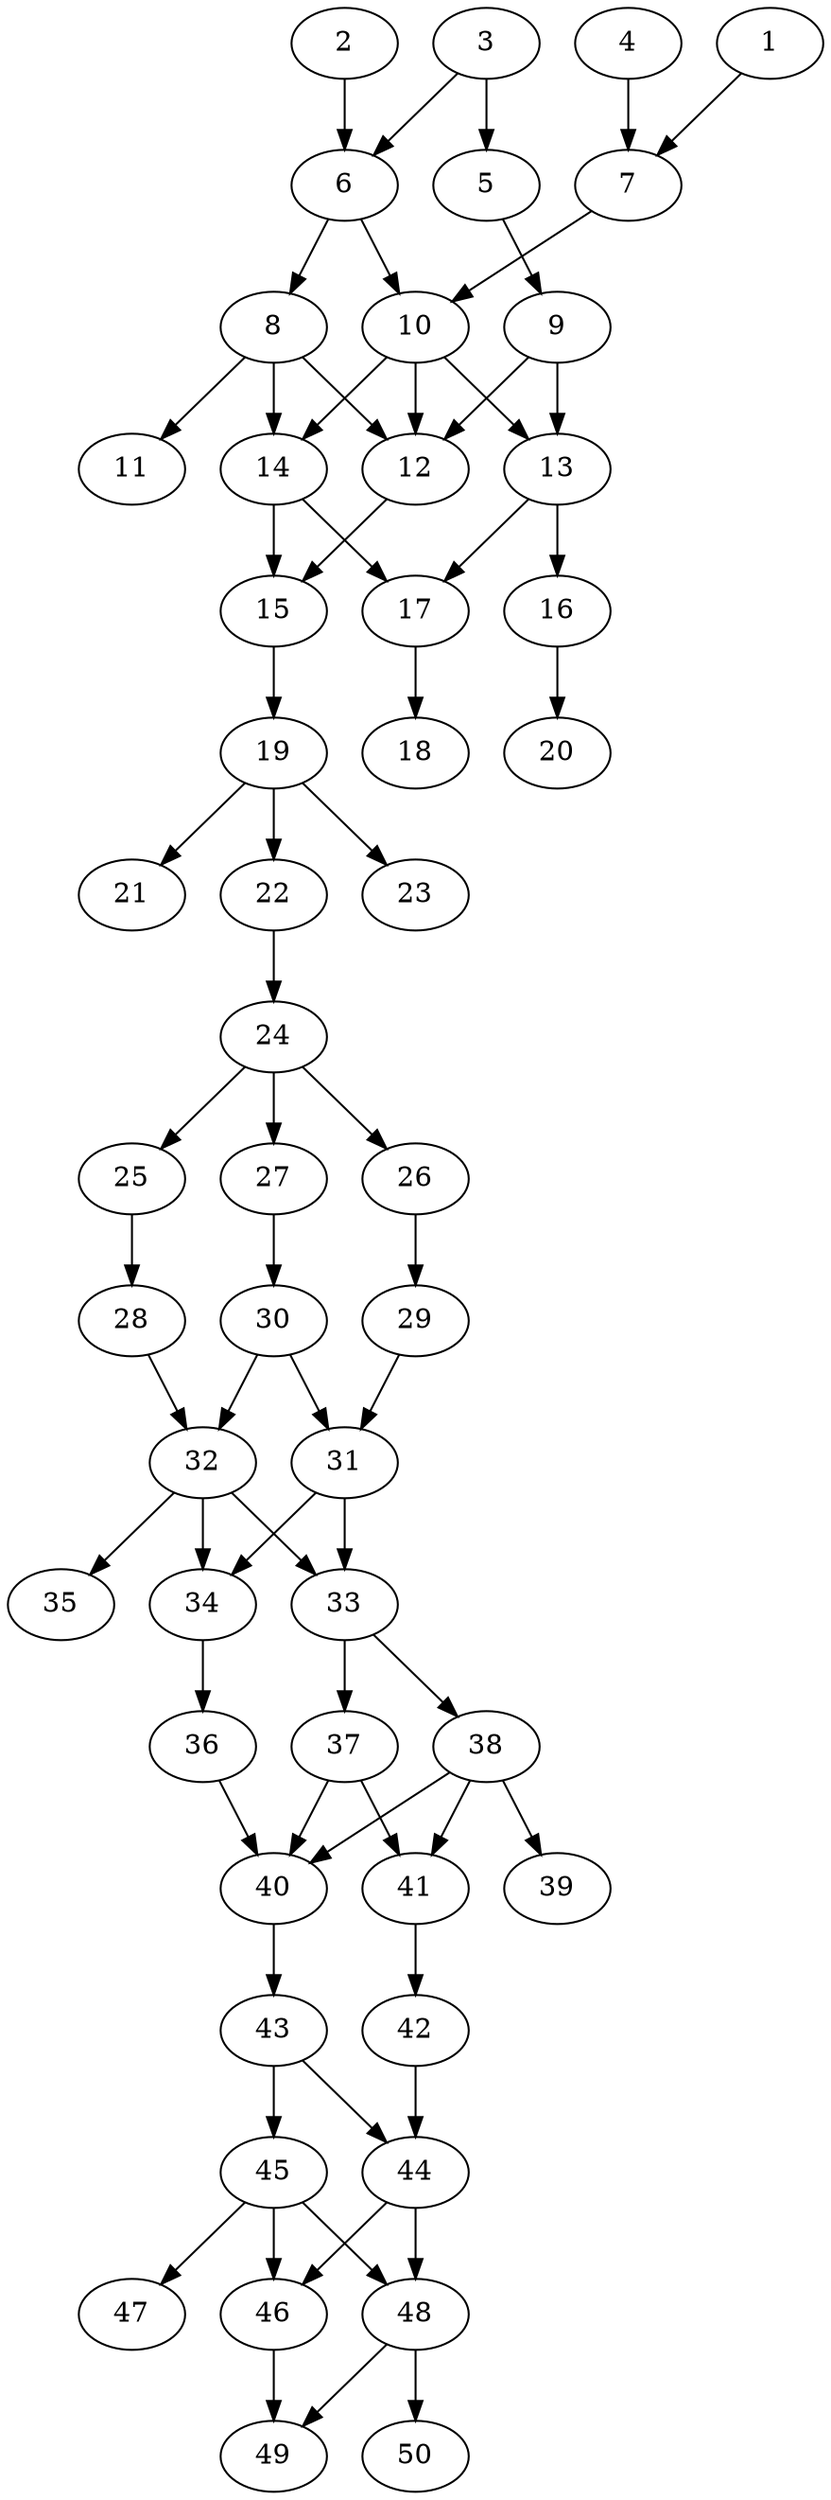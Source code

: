 // DAG automatically generated by daggen at Thu Oct  3 14:07:58 2019
// ./daggen --dot -n 50 --ccr 0.3 --fat 0.3 --regular 0.5 --density 0.7 --mindata 5242880 --maxdata 52428800 
digraph G {
  1 [size="89480533", alpha="0.00", expect_size="26844160"] 
  1 -> 7 [size ="26844160"]
  2 [size="32808960", alpha="0.03", expect_size="9842688"] 
  2 -> 6 [size ="9842688"]
  3 [size="106949973", alpha="0.03", expect_size="32084992"] 
  3 -> 5 [size ="32084992"]
  3 -> 6 [size ="32084992"]
  4 [size="78650027", alpha="0.08", expect_size="23595008"] 
  4 -> 7 [size ="23595008"]
  5 [size="169506133", alpha="0.19", expect_size="50851840"] 
  5 -> 9 [size ="50851840"]
  6 [size="143141547", alpha="0.13", expect_size="42942464"] 
  6 -> 8 [size ="42942464"]
  6 -> 10 [size ="42942464"]
  7 [size="70509227", alpha="0.16", expect_size="21152768"] 
  7 -> 10 [size ="21152768"]
  8 [size="160334507", alpha="0.03", expect_size="48100352"] 
  8 -> 11 [size ="48100352"]
  8 -> 12 [size ="48100352"]
  8 -> 14 [size ="48100352"]
  9 [size="111438507", alpha="0.18", expect_size="33431552"] 
  9 -> 12 [size ="33431552"]
  9 -> 13 [size ="33431552"]
  10 [size="162856960", alpha="0.14", expect_size="48857088"] 
  10 -> 12 [size ="48857088"]
  10 -> 13 [size ="48857088"]
  10 -> 14 [size ="48857088"]
  11 [size="105000960", alpha="0.05", expect_size="31500288"] 
  12 [size="105680213", alpha="0.09", expect_size="31704064"] 
  12 -> 15 [size ="31704064"]
  13 [size="131362133", alpha="0.16", expect_size="39408640"] 
  13 -> 16 [size ="39408640"]
  13 -> 17 [size ="39408640"]
  14 [size="153685333", alpha="0.18", expect_size="46105600"] 
  14 -> 15 [size ="46105600"]
  14 -> 17 [size ="46105600"]
  15 [size="63102293", alpha="0.19", expect_size="18930688"] 
  15 -> 19 [size ="18930688"]
  16 [size="58303147", alpha="0.18", expect_size="17490944"] 
  16 -> 20 [size ="17490944"]
  17 [size="162887680", alpha="0.10", expect_size="48866304"] 
  17 -> 18 [size ="48866304"]
  18 [size="131188053", alpha="0.14", expect_size="39356416"] 
  19 [size="154426027", alpha="0.11", expect_size="46327808"] 
  19 -> 21 [size ="46327808"]
  19 -> 22 [size ="46327808"]
  19 -> 23 [size ="46327808"]
  20 [size="137588053", alpha="0.17", expect_size="41276416"] 
  21 [size="87350613", alpha="0.13", expect_size="26205184"] 
  22 [size="124634453", alpha="0.10", expect_size="37390336"] 
  22 -> 24 [size ="37390336"]
  23 [size="41277440", alpha="0.18", expect_size="12383232"] 
  24 [size="166359040", alpha="0.15", expect_size="49907712"] 
  24 -> 25 [size ="49907712"]
  24 -> 26 [size ="49907712"]
  24 -> 27 [size ="49907712"]
  25 [size="150350507", alpha="0.10", expect_size="45105152"] 
  25 -> 28 [size ="45105152"]
  26 [size="141612373", alpha="0.02", expect_size="42483712"] 
  26 -> 29 [size ="42483712"]
  27 [size="128798720", alpha="0.01", expect_size="38639616"] 
  27 -> 30 [size ="38639616"]
  28 [size="50568533", alpha="0.17", expect_size="15170560"] 
  28 -> 32 [size ="15170560"]
  29 [size="158822400", alpha="0.06", expect_size="47646720"] 
  29 -> 31 [size ="47646720"]
  30 [size="89248427", alpha="0.13", expect_size="26774528"] 
  30 -> 31 [size ="26774528"]
  30 -> 32 [size ="26774528"]
  31 [size="67723947", alpha="0.11", expect_size="20317184"] 
  31 -> 33 [size ="20317184"]
  31 -> 34 [size ="20317184"]
  32 [size="166253227", alpha="0.00", expect_size="49875968"] 
  32 -> 33 [size ="49875968"]
  32 -> 34 [size ="49875968"]
  32 -> 35 [size ="49875968"]
  33 [size="85599573", alpha="0.04", expect_size="25679872"] 
  33 -> 37 [size ="25679872"]
  33 -> 38 [size ="25679872"]
  34 [size="72526507", alpha="0.05", expect_size="21757952"] 
  34 -> 36 [size ="21757952"]
  35 [size="30917973", alpha="0.12", expect_size="9275392"] 
  36 [size="112810667", alpha="0.04", expect_size="33843200"] 
  36 -> 40 [size ="33843200"]
  37 [size="129297067", alpha="0.15", expect_size="38789120"] 
  37 -> 40 [size ="38789120"]
  37 -> 41 [size ="38789120"]
  38 [size="133410133", alpha="0.00", expect_size="40023040"] 
  38 -> 39 [size ="40023040"]
  38 -> 40 [size ="40023040"]
  38 -> 41 [size ="40023040"]
  39 [size="110725120", alpha="0.03", expect_size="33217536"] 
  40 [size="155207680", alpha="0.00", expect_size="46562304"] 
  40 -> 43 [size ="46562304"]
  41 [size="97662293", alpha="0.07", expect_size="29298688"] 
  41 -> 42 [size ="29298688"]
  42 [size="25617067", alpha="0.08", expect_size="7685120"] 
  42 -> 44 [size ="7685120"]
  43 [size="27282773", alpha="0.11", expect_size="8184832"] 
  43 -> 44 [size ="8184832"]
  43 -> 45 [size ="8184832"]
  44 [size="59255467", alpha="0.13", expect_size="17776640"] 
  44 -> 46 [size ="17776640"]
  44 -> 48 [size ="17776640"]
  45 [size="100468053", alpha="0.12", expect_size="30140416"] 
  45 -> 46 [size ="30140416"]
  45 -> 47 [size ="30140416"]
  45 -> 48 [size ="30140416"]
  46 [size="39253333", alpha="0.07", expect_size="11776000"] 
  46 -> 49 [size ="11776000"]
  47 [size="73728000", alpha="0.16", expect_size="22118400"] 
  48 [size="34737493", alpha="0.10", expect_size="10421248"] 
  48 -> 49 [size ="10421248"]
  48 -> 50 [size ="10421248"]
  49 [size="35990187", alpha="0.01", expect_size="10797056"] 
  50 [size="57156267", alpha="0.01", expect_size="17146880"] 
}
